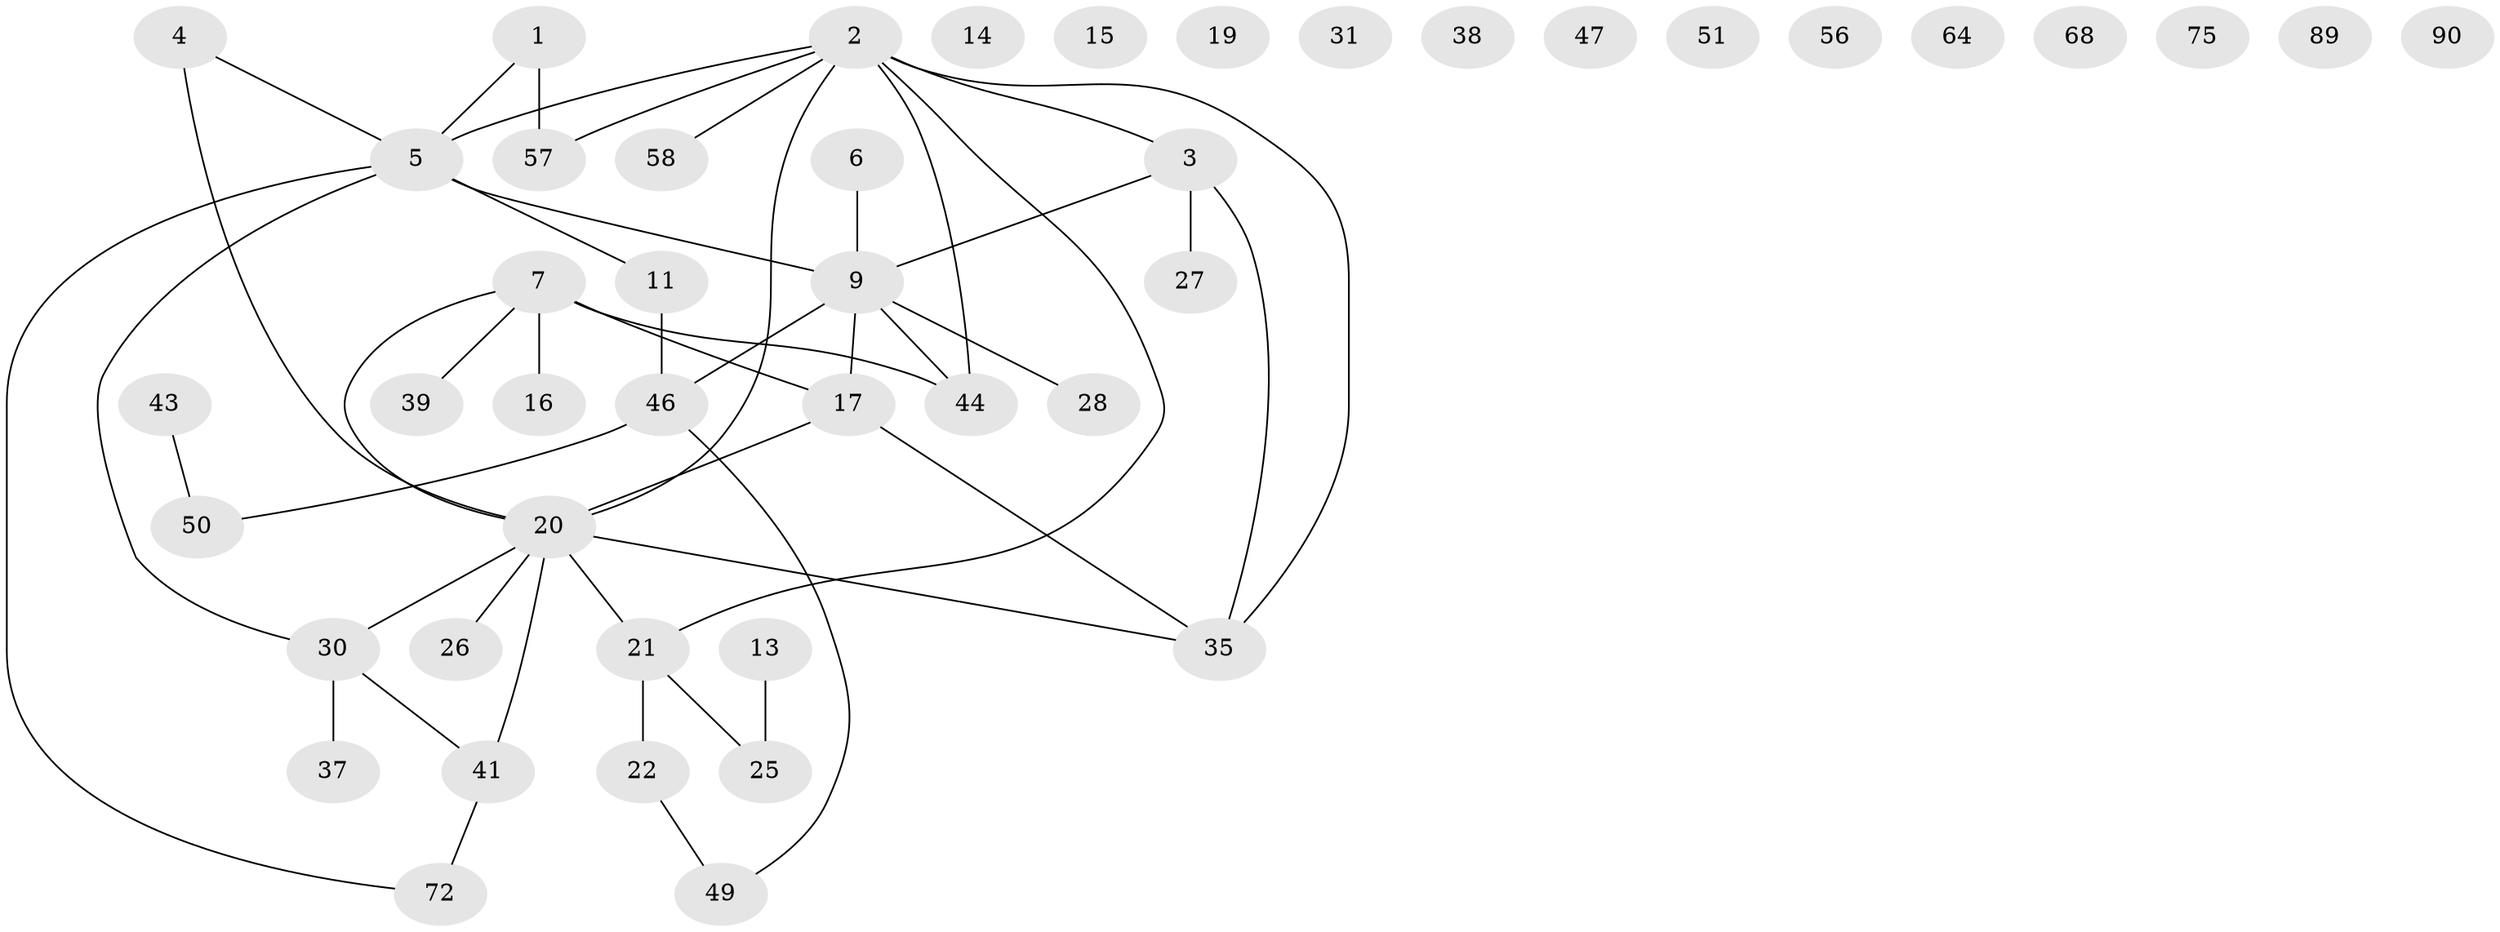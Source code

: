 // original degree distribution, {1: 0.2777777777777778, 3: 0.17777777777777778, 2: 0.24444444444444444, 4: 0.12222222222222222, 0: 0.12222222222222222, 6: 0.022222222222222223, 5: 0.022222222222222223, 7: 0.011111111111111112}
// Generated by graph-tools (version 1.1) at 2025/13/03/09/25 04:13:08]
// undirected, 45 vertices, 47 edges
graph export_dot {
graph [start="1"]
  node [color=gray90,style=filled];
  1 [super="+10"];
  2 [super="+67+62+29"];
  3 [super="+60+32"];
  4 [super="+24"];
  5 [super="+87+12+18"];
  6;
  7 [super="+34+8"];
  9 [super="+40+54"];
  11;
  13;
  14 [super="+33"];
  15 [super="+42"];
  16;
  17;
  19;
  20 [super="+76+53"];
  21 [super="+61+71"];
  22;
  25 [super="+78+85+59"];
  26;
  27;
  28;
  30 [super="+45"];
  31;
  35 [super="+63"];
  37;
  38;
  39 [super="+65"];
  41 [super="+86+48"];
  43;
  44 [super="+74"];
  46 [super="+79"];
  47;
  49 [super="+70"];
  50 [super="+52"];
  51;
  56;
  57;
  58;
  64;
  68;
  72;
  75;
  89;
  90;
  1 -- 57;
  1 -- 5;
  2 -- 21;
  2 -- 57;
  2 -- 58;
  2 -- 35;
  2 -- 20;
  2 -- 3;
  2 -- 5;
  2 -- 44;
  3 -- 27;
  3 -- 9;
  3 -- 35;
  4 -- 20;
  4 -- 5;
  5 -- 30;
  5 -- 72;
  5 -- 11;
  5 -- 9;
  6 -- 9;
  7 -- 16;
  7 -- 17;
  7 -- 20;
  7 -- 39;
  7 -- 44;
  9 -- 17;
  9 -- 28;
  9 -- 46;
  9 -- 44;
  11 -- 46;
  13 -- 25;
  17 -- 20;
  17 -- 35;
  20 -- 26;
  20 -- 35 [weight=2];
  20 -- 30;
  20 -- 41 [weight=2];
  20 -- 21;
  21 -- 22;
  21 -- 25 [weight=2];
  22 -- 49;
  30 -- 37;
  30 -- 41;
  41 -- 72;
  43 -- 50;
  46 -- 49;
  46 -- 50;
}
